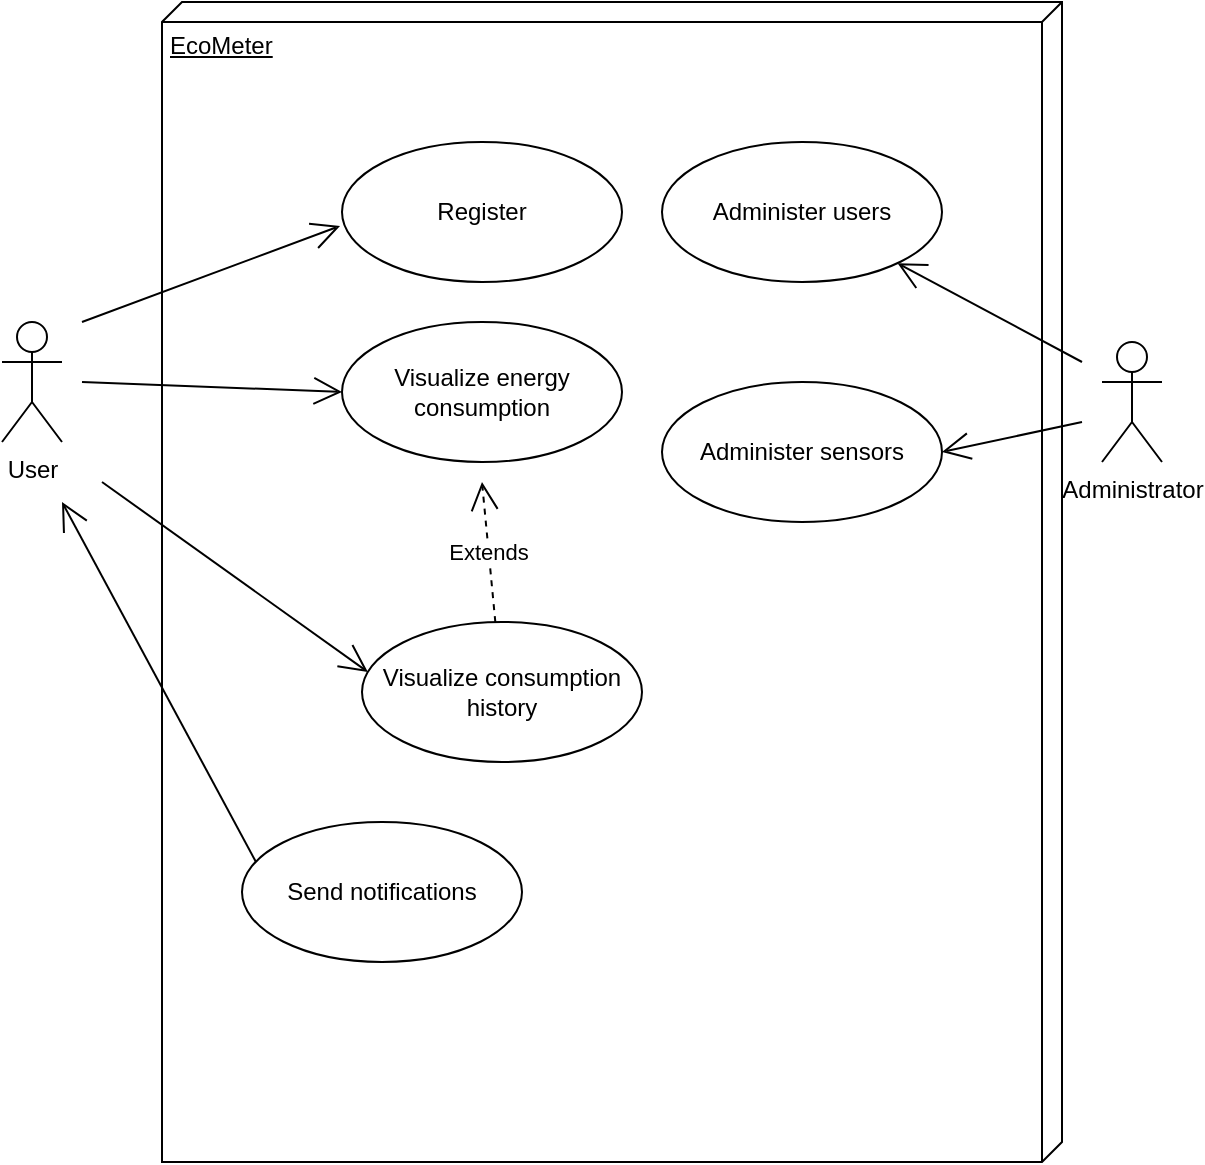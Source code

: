 <mxfile version="23.1.1" type="github" pages="4">
  <diagram name="Página-1" id="9p1yN0jeeB281-lw9D0t">
    <mxGraphModel dx="1434" dy="746" grid="1" gridSize="10" guides="1" tooltips="1" connect="1" arrows="1" fold="1" page="1" pageScale="1" pageWidth="827" pageHeight="1169" math="0" shadow="0">
      <root>
        <mxCell id="0" />
        <mxCell id="1" parent="0" />
        <mxCell id="OAP9CSuasoYouma8eWRJ-1" value="User" style="shape=umlActor;verticalLabelPosition=bottom;verticalAlign=top;html=1;" parent="1" vertex="1">
          <mxGeometry x="90" y="200" width="30" height="60" as="geometry" />
        </mxCell>
        <mxCell id="OAP9CSuasoYouma8eWRJ-2" value="Administrator" style="shape=umlActor;verticalLabelPosition=bottom;verticalAlign=top;html=1;" parent="1" vertex="1">
          <mxGeometry x="640" y="210" width="30" height="60" as="geometry" />
        </mxCell>
        <mxCell id="OAP9CSuasoYouma8eWRJ-4" value="EcoMeter" style="verticalAlign=top;align=left;spacingTop=8;spacingLeft=2;spacingRight=12;shape=cube;size=10;direction=south;fontStyle=4;html=1;whiteSpace=wrap;" parent="1" vertex="1">
          <mxGeometry x="170" y="40" width="450" height="580" as="geometry" />
        </mxCell>
        <mxCell id="OAP9CSuasoYouma8eWRJ-5" value="Register" style="ellipse;whiteSpace=wrap;html=1;" parent="1" vertex="1">
          <mxGeometry x="260" y="110" width="140" height="70" as="geometry" />
        </mxCell>
        <mxCell id="OAP9CSuasoYouma8eWRJ-7" value="Visualize energy consumption" style="ellipse;whiteSpace=wrap;html=1;" parent="1" vertex="1">
          <mxGeometry x="260" y="200" width="140" height="70" as="geometry" />
        </mxCell>
        <mxCell id="OAP9CSuasoYouma8eWRJ-11" value="" style="endArrow=open;endFill=1;endSize=12;html=1;rounded=0;entryX=-0.007;entryY=0.6;entryDx=0;entryDy=0;entryPerimeter=0;" parent="1" target="OAP9CSuasoYouma8eWRJ-5" edge="1">
          <mxGeometry width="160" relative="1" as="geometry">
            <mxPoint x="130" y="200" as="sourcePoint" />
            <mxPoint x="260" y="160" as="targetPoint" />
          </mxGeometry>
        </mxCell>
        <mxCell id="OAP9CSuasoYouma8eWRJ-12" value="" style="endArrow=open;endFill=1;endSize=12;html=1;rounded=0;entryX=0;entryY=0.5;entryDx=0;entryDy=0;" parent="1" target="OAP9CSuasoYouma8eWRJ-7" edge="1">
          <mxGeometry width="160" relative="1" as="geometry">
            <mxPoint x="130" y="230" as="sourcePoint" />
            <mxPoint x="250" y="230" as="targetPoint" />
          </mxGeometry>
        </mxCell>
        <mxCell id="OAP9CSuasoYouma8eWRJ-13" value="Administer users" style="ellipse;whiteSpace=wrap;html=1;" parent="1" vertex="1">
          <mxGeometry x="420" y="110" width="140" height="70" as="geometry" />
        </mxCell>
        <mxCell id="OAP9CSuasoYouma8eWRJ-14" value="" style="endArrow=open;endFill=1;endSize=12;html=1;rounded=0;" parent="1" target="OAP9CSuasoYouma8eWRJ-13" edge="1">
          <mxGeometry width="160" relative="1" as="geometry">
            <mxPoint x="630" y="220" as="sourcePoint" />
            <mxPoint x="650" y="250" as="targetPoint" />
          </mxGeometry>
        </mxCell>
        <mxCell id="OAP9CSuasoYouma8eWRJ-15" value="Visualize consumption history" style="ellipse;whiteSpace=wrap;html=1;" parent="1" vertex="1">
          <mxGeometry x="270" y="350" width="140" height="70" as="geometry" />
        </mxCell>
        <mxCell id="OAP9CSuasoYouma8eWRJ-16" value="" style="endArrow=open;endFill=1;endSize=12;html=1;rounded=0;entryX=0.021;entryY=0.357;entryDx=0;entryDy=0;entryPerimeter=0;" parent="1" target="OAP9CSuasoYouma8eWRJ-15" edge="1">
          <mxGeometry width="160" relative="1" as="geometry">
            <mxPoint x="140" y="280" as="sourcePoint" />
            <mxPoint x="260" y="280" as="targetPoint" />
          </mxGeometry>
        </mxCell>
        <mxCell id="OAP9CSuasoYouma8eWRJ-17" value="Send notifications" style="ellipse;whiteSpace=wrap;html=1;" parent="1" vertex="1">
          <mxGeometry x="210" y="450" width="140" height="70" as="geometry" />
        </mxCell>
        <mxCell id="OAP9CSuasoYouma8eWRJ-18" value="" style="endArrow=open;endFill=1;endSize=12;html=1;rounded=0;exitX=0.05;exitY=0.286;exitDx=0;exitDy=0;exitPerimeter=0;" parent="1" source="OAP9CSuasoYouma8eWRJ-17" edge="1">
          <mxGeometry width="160" relative="1" as="geometry">
            <mxPoint x="150" y="360" as="sourcePoint" />
            <mxPoint x="120" y="290" as="targetPoint" />
          </mxGeometry>
        </mxCell>
        <mxCell id="OAP9CSuasoYouma8eWRJ-19" value="Administer sensors" style="ellipse;whiteSpace=wrap;html=1;" parent="1" vertex="1">
          <mxGeometry x="420" y="230" width="140" height="70" as="geometry" />
        </mxCell>
        <mxCell id="OAP9CSuasoYouma8eWRJ-20" value="" style="endArrow=open;endFill=1;endSize=12;html=1;rounded=0;entryX=1;entryY=0.5;entryDx=0;entryDy=0;" parent="1" target="OAP9CSuasoYouma8eWRJ-19" edge="1">
          <mxGeometry width="160" relative="1" as="geometry">
            <mxPoint x="630" y="250" as="sourcePoint" />
            <mxPoint x="548" y="181" as="targetPoint" />
          </mxGeometry>
        </mxCell>
        <mxCell id="01qhFJlMPXRn9GOnCWOM-1" value="Extends" style="endArrow=open;endSize=12;dashed=1;html=1;rounded=0;" edge="1" parent="1" source="OAP9CSuasoYouma8eWRJ-15">
          <mxGeometry width="160" relative="1" as="geometry">
            <mxPoint x="330" y="160" as="sourcePoint" />
            <mxPoint x="330" y="280" as="targetPoint" />
          </mxGeometry>
        </mxCell>
      </root>
    </mxGraphModel>
  </diagram>
  <diagram id="PDxm0V0CPuH3smzRmviu" name="Página-2">
    <mxGraphModel dx="819" dy="426" grid="1" gridSize="10" guides="1" tooltips="1" connect="1" arrows="1" fold="1" page="1" pageScale="1" pageWidth="827" pageHeight="1169" math="0" shadow="0">
      <root>
        <mxCell id="0" />
        <mxCell id="1" parent="0" />
        <mxCell id="jMdErLy_lFQl9gpQ8zCP-1" value="EcoMeter" style="verticalAlign=top;align=left;spacingTop=8;spacingLeft=2;spacingRight=12;shape=cube;size=10;direction=south;fontStyle=4;html=1;whiteSpace=wrap;movable=1;resizable=1;rotatable=1;deletable=1;editable=1;locked=0;connectable=1;" parent="1" vertex="1">
          <mxGeometry x="151" y="30" width="526" height="470" as="geometry" />
        </mxCell>
        <mxCell id="jMdErLy_lFQl9gpQ8zCP-2" value="Database" style="shape=module;align=left;spacingLeft=20;align=center;verticalAlign=top;whiteSpace=wrap;html=1;" parent="1" vertex="1">
          <mxGeometry x="210" y="130" width="100" height="50" as="geometry" />
        </mxCell>
        <mxCell id="jMdErLy_lFQl9gpQ8zCP-3" value="Sensor" style="shape=module;align=left;spacingLeft=20;align=center;verticalAlign=top;whiteSpace=wrap;html=1;" parent="1" vertex="1">
          <mxGeometry x="500" y="130" width="100" height="50" as="geometry" />
        </mxCell>
        <mxCell id="jMdErLy_lFQl9gpQ8zCP-4" value="Web page" style="shape=module;align=left;spacingLeft=20;align=center;verticalAlign=top;whiteSpace=wrap;html=1;" parent="1" vertex="1">
          <mxGeometry x="210" y="340" width="100" height="50" as="geometry" />
        </mxCell>
        <mxCell id="jMdErLy_lFQl9gpQ8zCP-5" value="Account" style="shape=module;align=left;spacingLeft=20;align=center;verticalAlign=top;whiteSpace=wrap;html=1;" parent="1" vertex="1">
          <mxGeometry x="510" y="350" width="100" height="50" as="geometry" />
        </mxCell>
        <mxCell id="jMdErLy_lFQl9gpQ8zCP-6" value="" style="rounded=0;orthogonalLoop=1;jettySize=auto;html=1;endArrow=halfCircle;endFill=0;endSize=6;strokeWidth=1;sketch=0;exitX=0.11;exitY=0.54;exitDx=0;exitDy=0;exitPerimeter=0;" parent="1" source="jMdErLy_lFQl9gpQ8zCP-3" target="jMdErLy_lFQl9gpQ8zCP-8" edge="1">
          <mxGeometry relative="1" as="geometry">
            <mxPoint x="410" y="225" as="sourcePoint" />
          </mxGeometry>
        </mxCell>
        <mxCell id="jMdErLy_lFQl9gpQ8zCP-7" value="" style="rounded=0;orthogonalLoop=1;jettySize=auto;html=1;endArrow=oval;endFill=0;sketch=0;sourcePerimeterSpacing=0;targetPerimeterSpacing=0;endSize=10;exitX=1;exitY=0.5;exitDx=0;exitDy=0;" parent="1" source="jMdErLy_lFQl9gpQ8zCP-2" target="jMdErLy_lFQl9gpQ8zCP-8" edge="1">
          <mxGeometry relative="1" as="geometry">
            <mxPoint x="370" y="225" as="sourcePoint" />
          </mxGeometry>
        </mxCell>
        <mxCell id="jMdErLy_lFQl9gpQ8zCP-8" value="" style="ellipse;whiteSpace=wrap;html=1;align=center;aspect=fixed;fillColor=none;strokeColor=none;resizable=0;perimeter=centerPerimeter;rotatable=0;allowArrows=0;points=[];outlineConnect=1;" parent="1" vertex="1">
          <mxGeometry x="400" y="150" width="10" height="10" as="geometry" />
        </mxCell>
        <mxCell id="jMdErLy_lFQl9gpQ8zCP-9" value="" style="rounded=0;orthogonalLoop=1;jettySize=auto;html=1;endArrow=halfCircle;endFill=0;endSize=6;strokeWidth=1;sketch=0;exitX=0;exitY=0;exitDx=10;exitDy=0;exitPerimeter=0;" parent="1" source="jMdErLy_lFQl9gpQ8zCP-5" target="jMdErLy_lFQl9gpQ8zCP-11" edge="1">
          <mxGeometry relative="1" as="geometry">
            <mxPoint x="400" y="265" as="sourcePoint" />
          </mxGeometry>
        </mxCell>
        <mxCell id="jMdErLy_lFQl9gpQ8zCP-10" value="" style="rounded=0;orthogonalLoop=1;jettySize=auto;html=1;endArrow=oval;endFill=0;sketch=0;sourcePerimeterSpacing=0;targetPerimeterSpacing=0;endSize=10;exitX=1;exitY=1;exitDx=0;exitDy=0;" parent="1" source="jMdErLy_lFQl9gpQ8zCP-2" target="jMdErLy_lFQl9gpQ8zCP-11" edge="1">
          <mxGeometry relative="1" as="geometry">
            <mxPoint x="360" y="265" as="sourcePoint" />
          </mxGeometry>
        </mxCell>
        <mxCell id="jMdErLy_lFQl9gpQ8zCP-11" value="" style="ellipse;whiteSpace=wrap;html=1;align=center;aspect=fixed;fillColor=none;strokeColor=none;resizable=0;perimeter=centerPerimeter;rotatable=0;allowArrows=0;points=[];outlineConnect=1;" parent="1" vertex="1">
          <mxGeometry x="390" y="270" width="10" height="10" as="geometry" />
        </mxCell>
        <mxCell id="jMdErLy_lFQl9gpQ8zCP-12" value="Sensor readings" style="text;html=1;strokeColor=none;fillColor=none;align=center;verticalAlign=middle;whiteSpace=wrap;rounded=0;" parent="1" vertex="1">
          <mxGeometry x="375" y="110" width="60" height="30" as="geometry" />
        </mxCell>
        <mxCell id="jMdErLy_lFQl9gpQ8zCP-13" value="" style="rounded=0;orthogonalLoop=1;jettySize=auto;html=1;endArrow=halfCircle;endFill=0;endSize=6;strokeWidth=1;sketch=0;exitX=1;exitY=0.5;exitDx=0;exitDy=0;" parent="1" source="jMdErLy_lFQl9gpQ8zCP-4" target="jMdErLy_lFQl9gpQ8zCP-15" edge="1">
          <mxGeometry relative="1" as="geometry">
            <mxPoint x="410" y="455" as="sourcePoint" />
          </mxGeometry>
        </mxCell>
        <mxCell id="jMdErLy_lFQl9gpQ8zCP-14" value="" style="rounded=0;orthogonalLoop=1;jettySize=auto;html=1;endArrow=oval;endFill=0;sketch=0;sourcePerimeterSpacing=0;targetPerimeterSpacing=0;endSize=10;exitX=0.13;exitY=0.6;exitDx=0;exitDy=0;exitPerimeter=0;" parent="1" source="jMdErLy_lFQl9gpQ8zCP-5" target="jMdErLy_lFQl9gpQ8zCP-15" edge="1">
          <mxGeometry relative="1" as="geometry">
            <mxPoint x="370" y="455" as="sourcePoint" />
          </mxGeometry>
        </mxCell>
        <mxCell id="jMdErLy_lFQl9gpQ8zCP-15" value="" style="ellipse;whiteSpace=wrap;html=1;align=center;aspect=fixed;fillColor=none;strokeColor=none;resizable=0;perimeter=centerPerimeter;rotatable=0;allowArrows=0;points=[];outlineConnect=1;" parent="1" vertex="1">
          <mxGeometry x="403.5" y="370" width="10" height="10" as="geometry" />
        </mxCell>
        <mxCell id="jMdErLy_lFQl9gpQ8zCP-16" value="" style="rounded=0;orthogonalLoop=1;jettySize=auto;html=1;endArrow=halfCircle;endFill=0;endSize=6;strokeWidth=1;sketch=0;exitX=0.5;exitY=1;exitDx=0;exitDy=0;" parent="1" source="jMdErLy_lFQl9gpQ8zCP-2" target="jMdErLy_lFQl9gpQ8zCP-18" edge="1">
          <mxGeometry relative="1" as="geometry">
            <mxPoint x="280" y="285" as="sourcePoint" />
          </mxGeometry>
        </mxCell>
        <mxCell id="jMdErLy_lFQl9gpQ8zCP-17" value="" style="rounded=0;orthogonalLoop=1;jettySize=auto;html=1;endArrow=oval;endFill=0;sketch=0;sourcePerimeterSpacing=0;targetPerimeterSpacing=0;endSize=10;exitX=0.5;exitY=0;exitDx=0;exitDy=0;" parent="1" source="jMdErLy_lFQl9gpQ8zCP-4" target="jMdErLy_lFQl9gpQ8zCP-18" edge="1">
          <mxGeometry relative="1" as="geometry">
            <mxPoint x="240" y="285" as="sourcePoint" />
          </mxGeometry>
        </mxCell>
        <mxCell id="jMdErLy_lFQl9gpQ8zCP-18" value="" style="ellipse;whiteSpace=wrap;html=1;align=center;aspect=fixed;fillColor=none;strokeColor=none;resizable=0;perimeter=centerPerimeter;rotatable=0;allowArrows=0;points=[];outlineConnect=1;" parent="1" vertex="1">
          <mxGeometry x="255" y="260" width="10" height="10" as="geometry" />
        </mxCell>
        <mxCell id="jMdErLy_lFQl9gpQ8zCP-19" value="Account details" style="text;html=1;strokeColor=none;fillColor=none;align=center;verticalAlign=middle;whiteSpace=wrap;rounded=0;" parent="1" vertex="1">
          <mxGeometry x="390" y="230" width="60" height="30" as="geometry" />
        </mxCell>
        <mxCell id="jMdErLy_lFQl9gpQ8zCP-20" value="Send data to dashboards" style="text;html=1;strokeColor=none;fillColor=none;align=center;verticalAlign=middle;whiteSpace=wrap;rounded=0;" parent="1" vertex="1">
          <mxGeometry x="265" y="250" width="60" height="30" as="geometry" />
        </mxCell>
        <mxCell id="jMdErLy_lFQl9gpQ8zCP-21" value="Show dashboards" style="text;html=1;strokeColor=none;fillColor=none;align=center;verticalAlign=middle;whiteSpace=wrap;rounded=0;" parent="1" vertex="1">
          <mxGeometry x="378.5" y="330" width="60" height="30" as="geometry" />
        </mxCell>
      </root>
    </mxGraphModel>
  </diagram>
  <diagram id="_CA1UFkVt5cMjfk0Cdv5" name="Página-3">
    <mxGraphModel dx="1434" dy="746" grid="1" gridSize="10" guides="1" tooltips="1" connect="1" arrows="1" fold="1" page="1" pageScale="1" pageWidth="827" pageHeight="1169" math="0" shadow="0">
      <root>
        <mxCell id="0" />
        <mxCell id="1" parent="0" />
        <mxCell id="aAQqQeoy6USg3mVX8jN8-1" value="User" style="swimlane;fontStyle=1;align=center;verticalAlign=top;childLayout=stackLayout;horizontal=1;startSize=26;horizontalStack=0;resizeParent=1;resizeParentMax=0;resizeLast=0;collapsible=1;marginBottom=0;whiteSpace=wrap;html=1;" vertex="1" parent="1">
          <mxGeometry x="110" y="120" width="160" height="268" as="geometry" />
        </mxCell>
        <mxCell id="aAQqQeoy6USg3mVX8jN8-43" value="+ Id: int" style="text;strokeColor=none;fillColor=none;align=left;verticalAlign=top;spacingLeft=4;spacingRight=4;overflow=hidden;rotatable=0;points=[[0,0.5],[1,0.5]];portConstraint=eastwest;whiteSpace=wrap;html=1;" vertex="1" parent="aAQqQeoy6USg3mVX8jN8-1">
          <mxGeometry y="26" width="160" height="26" as="geometry" />
        </mxCell>
        <mxCell id="aAQqQeoy6USg3mVX8jN8-2" value="+ Name: string&lt;br&gt;" style="text;strokeColor=none;fillColor=none;align=left;verticalAlign=top;spacingLeft=4;spacingRight=4;overflow=hidden;rotatable=0;points=[[0,0.5],[1,0.5]];portConstraint=eastwest;whiteSpace=wrap;html=1;" vertex="1" parent="aAQqQeoy6USg3mVX8jN8-1">
          <mxGeometry y="52" width="160" height="26" as="geometry" />
        </mxCell>
        <mxCell id="aAQqQeoy6USg3mVX8jN8-6" value="+ Email: varchar" style="text;strokeColor=none;fillColor=none;align=left;verticalAlign=top;spacingLeft=4;spacingRight=4;overflow=hidden;rotatable=0;points=[[0,0.5],[1,0.5]];portConstraint=eastwest;whiteSpace=wrap;html=1;" vertex="1" parent="aAQqQeoy6USg3mVX8jN8-1">
          <mxGeometry y="78" width="160" height="26" as="geometry" />
        </mxCell>
        <mxCell id="aAQqQeoy6USg3mVX8jN8-5" value="+ Password: varchar" style="text;strokeColor=none;fillColor=none;align=left;verticalAlign=top;spacingLeft=4;spacingRight=4;overflow=hidden;rotatable=0;points=[[0,0.5],[1,0.5]];portConstraint=eastwest;whiteSpace=wrap;html=1;" vertex="1" parent="aAQqQeoy6USg3mVX8jN8-1">
          <mxGeometry y="104" width="160" height="26" as="geometry" />
        </mxCell>
        <mxCell id="aAQqQeoy6USg3mVX8jN8-66" value="+ idRol" style="text;strokeColor=none;fillColor=none;align=left;verticalAlign=top;spacingLeft=4;spacingRight=4;overflow=hidden;rotatable=0;points=[[0,0.5],[1,0.5]];portConstraint=eastwest;whiteSpace=wrap;html=1;" vertex="1" parent="aAQqQeoy6USg3mVX8jN8-1">
          <mxGeometry y="130" width="160" height="26" as="geometry" />
        </mxCell>
        <mxCell id="aAQqQeoy6USg3mVX8jN8-3" value="" style="line;strokeWidth=1;fillColor=none;align=left;verticalAlign=middle;spacingTop=-1;spacingLeft=3;spacingRight=3;rotatable=0;labelPosition=right;points=[];portConstraint=eastwest;strokeColor=inherit;" vertex="1" parent="aAQqQeoy6USg3mVX8jN8-1">
          <mxGeometry y="156" width="160" height="8" as="geometry" />
        </mxCell>
        <mxCell id="aAQqQeoy6USg3mVX8jN8-4" value="+ register()" style="text;strokeColor=none;fillColor=none;align=left;verticalAlign=top;spacingLeft=4;spacingRight=4;overflow=hidden;rotatable=0;points=[[0,0.5],[1,0.5]];portConstraint=eastwest;whiteSpace=wrap;html=1;" vertex="1" parent="aAQqQeoy6USg3mVX8jN8-1">
          <mxGeometry y="164" width="160" height="26" as="geometry" />
        </mxCell>
        <mxCell id="aAQqQeoy6USg3mVX8jN8-8" value="+ login()" style="text;strokeColor=none;fillColor=none;align=left;verticalAlign=top;spacingLeft=4;spacingRight=4;overflow=hidden;rotatable=0;points=[[0,0.5],[1,0.5]];portConstraint=eastwest;whiteSpace=wrap;html=1;" vertex="1" parent="aAQqQeoy6USg3mVX8jN8-1">
          <mxGeometry y="190" width="160" height="26" as="geometry" />
        </mxCell>
        <mxCell id="aAQqQeoy6USg3mVX8jN8-7" value="+ viewDashboard()" style="text;strokeColor=none;fillColor=none;align=left;verticalAlign=top;spacingLeft=4;spacingRight=4;overflow=hidden;rotatable=0;points=[[0,0.5],[1,0.5]];portConstraint=eastwest;whiteSpace=wrap;html=1;" vertex="1" parent="aAQqQeoy6USg3mVX8jN8-1">
          <mxGeometry y="216" width="160" height="26" as="geometry" />
        </mxCell>
        <mxCell id="aAQqQeoy6USg3mVX8jN8-70" value="+ selectRol()" style="text;strokeColor=none;fillColor=none;align=left;verticalAlign=top;spacingLeft=4;spacingRight=4;overflow=hidden;rotatable=0;points=[[0,0.5],[1,0.5]];portConstraint=eastwest;whiteSpace=wrap;html=1;" vertex="1" parent="aAQqQeoy6USg3mVX8jN8-1">
          <mxGeometry y="242" width="160" height="26" as="geometry" />
        </mxCell>
        <mxCell id="aAQqQeoy6USg3mVX8jN8-13" value="Sensors" style="swimlane;fontStyle=1;align=center;verticalAlign=top;childLayout=stackLayout;horizontal=1;startSize=26;horizontalStack=0;resizeParent=1;resizeParentMax=0;resizeLast=0;collapsible=1;marginBottom=0;whiteSpace=wrap;html=1;" vertex="1" parent="1">
          <mxGeometry x="430" y="138" width="160" height="164" as="geometry" />
        </mxCell>
        <mxCell id="aAQqQeoy6USg3mVX8jN8-14" value="+ Id : int" style="text;strokeColor=none;fillColor=none;align=left;verticalAlign=top;spacingLeft=4;spacingRight=4;overflow=hidden;rotatable=0;points=[[0,0.5],[1,0.5]];portConstraint=eastwest;whiteSpace=wrap;html=1;" vertex="1" parent="aAQqQeoy6USg3mVX8jN8-13">
          <mxGeometry y="26" width="160" height="26" as="geometry" />
        </mxCell>
        <mxCell id="aAQqQeoy6USg3mVX8jN8-18" value="+ Name: string" style="text;strokeColor=none;fillColor=none;align=left;verticalAlign=top;spacingLeft=4;spacingRight=4;overflow=hidden;rotatable=0;points=[[0,0.5],[1,0.5]];portConstraint=eastwest;whiteSpace=wrap;html=1;" vertex="1" parent="aAQqQeoy6USg3mVX8jN8-13">
          <mxGeometry y="52" width="160" height="26" as="geometry" />
        </mxCell>
        <mxCell id="aAQqQeoy6USg3mVX8jN8-19" value="+ idLocation: string" style="text;strokeColor=none;fillColor=none;align=left;verticalAlign=top;spacingLeft=4;spacingRight=4;overflow=hidden;rotatable=0;points=[[0,0.5],[1,0.5]];portConstraint=eastwest;whiteSpace=wrap;html=1;" vertex="1" parent="aAQqQeoy6USg3mVX8jN8-13">
          <mxGeometry y="78" width="160" height="26" as="geometry" />
        </mxCell>
        <mxCell id="aAQqQeoy6USg3mVX8jN8-45" value="+ userId: int" style="text;strokeColor=none;fillColor=none;align=left;verticalAlign=top;spacingLeft=4;spacingRight=4;overflow=hidden;rotatable=0;points=[[0,0.5],[1,0.5]];portConstraint=eastwest;whiteSpace=wrap;html=1;" vertex="1" parent="aAQqQeoy6USg3mVX8jN8-13">
          <mxGeometry y="104" width="160" height="26" as="geometry" />
        </mxCell>
        <mxCell id="aAQqQeoy6USg3mVX8jN8-15" value="" style="line;strokeWidth=1;fillColor=none;align=left;verticalAlign=middle;spacingTop=-1;spacingLeft=3;spacingRight=3;rotatable=0;labelPosition=right;points=[];portConstraint=eastwest;strokeColor=inherit;" vertex="1" parent="aAQqQeoy6USg3mVX8jN8-13">
          <mxGeometry y="130" width="160" height="8" as="geometry" />
        </mxCell>
        <mxCell id="aAQqQeoy6USg3mVX8jN8-16" value="+ sendData()" style="text;strokeColor=none;fillColor=none;align=left;verticalAlign=top;spacingLeft=4;spacingRight=4;overflow=hidden;rotatable=0;points=[[0,0.5],[1,0.5]];portConstraint=eastwest;whiteSpace=wrap;html=1;" vertex="1" parent="aAQqQeoy6USg3mVX8jN8-13">
          <mxGeometry y="138" width="160" height="26" as="geometry" />
        </mxCell>
        <mxCell id="aAQqQeoy6USg3mVX8jN8-20" style="edgeStyle=orthogonalEdgeStyle;rounded=0;orthogonalLoop=1;jettySize=auto;html=1;exitX=1;exitY=0.5;exitDx=0;exitDy=0;entryX=0;entryY=0.087;entryDx=0;entryDy=0;entryPerimeter=0;endArrow=none;endFill=0;" edge="1" parent="1" source="aAQqQeoy6USg3mVX8jN8-42" target="aAQqQeoy6USg3mVX8jN8-13">
          <mxGeometry relative="1" as="geometry" />
        </mxCell>
        <mxCell id="aAQqQeoy6USg3mVX8jN8-22" value="1" style="text;html=1;strokeColor=none;fillColor=none;align=center;verticalAlign=middle;whiteSpace=wrap;rounded=0;" vertex="1" parent="1">
          <mxGeometry x="270" y="130" width="60" height="30" as="geometry" />
        </mxCell>
        <mxCell id="aAQqQeoy6USg3mVX8jN8-23" value="1" style="text;html=1;strokeColor=none;fillColor=none;align=center;verticalAlign=middle;whiteSpace=wrap;rounded=0;" vertex="1" parent="1">
          <mxGeometry x="380" y="230" width="60" height="30" as="geometry" />
        </mxCell>
        <mxCell id="aAQqQeoy6USg3mVX8jN8-32" value="dataSensor" style="swimlane;fontStyle=1;align=center;verticalAlign=top;childLayout=stackLayout;horizontal=1;startSize=26;horizontalStack=0;resizeParent=1;resizeParentMax=0;resizeLast=0;collapsible=1;marginBottom=0;whiteSpace=wrap;html=1;" vertex="1" parent="1">
          <mxGeometry x="740" y="138" width="160" height="164" as="geometry" />
        </mxCell>
        <mxCell id="aAQqQeoy6USg3mVX8jN8-33" value="+ kwh: float" style="text;strokeColor=none;fillColor=none;align=left;verticalAlign=top;spacingLeft=4;spacingRight=4;overflow=hidden;rotatable=0;points=[[0,0.5],[1,0.5]];portConstraint=eastwest;whiteSpace=wrap;html=1;" vertex="1" parent="aAQqQeoy6USg3mVX8jN8-32">
          <mxGeometry y="26" width="160" height="26" as="geometry" />
        </mxCell>
        <mxCell id="aAQqQeoy6USg3mVX8jN8-34" value="+ date: datetime" style="text;strokeColor=none;fillColor=none;align=left;verticalAlign=top;spacingLeft=4;spacingRight=4;overflow=hidden;rotatable=0;points=[[0,0.5],[1,0.5]];portConstraint=eastwest;whiteSpace=wrap;html=1;" vertex="1" parent="aAQqQeoy6USg3mVX8jN8-32">
          <mxGeometry y="52" width="160" height="26" as="geometry" />
        </mxCell>
        <mxCell id="aAQqQeoy6USg3mVX8jN8-46" value="+ IdSensors: int" style="text;strokeColor=none;fillColor=none;align=left;verticalAlign=top;spacingLeft=4;spacingRight=4;overflow=hidden;rotatable=0;points=[[0,0.5],[1,0.5]];portConstraint=eastwest;whiteSpace=wrap;html=1;" vertex="1" parent="aAQqQeoy6USg3mVX8jN8-32">
          <mxGeometry y="78" width="160" height="26" as="geometry" />
        </mxCell>
        <mxCell id="aAQqQeoy6USg3mVX8jN8-36" value="" style="line;strokeWidth=1;fillColor=none;align=left;verticalAlign=middle;spacingTop=-1;spacingLeft=3;spacingRight=3;rotatable=0;labelPosition=right;points=[];portConstraint=eastwest;strokeColor=inherit;" vertex="1" parent="aAQqQeoy6USg3mVX8jN8-32">
          <mxGeometry y="104" width="160" height="8" as="geometry" />
        </mxCell>
        <mxCell id="aAQqQeoy6USg3mVX8jN8-37" value="+ calculateKwh()" style="text;strokeColor=none;fillColor=none;align=left;verticalAlign=top;spacingLeft=4;spacingRight=4;overflow=hidden;rotatable=0;points=[[0,0.5],[1,0.5]];portConstraint=eastwest;whiteSpace=wrap;html=1;" vertex="1" parent="aAQqQeoy6USg3mVX8jN8-32">
          <mxGeometry y="112" width="160" height="26" as="geometry" />
        </mxCell>
        <mxCell id="aAQqQeoy6USg3mVX8jN8-41" value="+ filterDate()" style="text;strokeColor=none;fillColor=none;align=left;verticalAlign=top;spacingLeft=4;spacingRight=4;overflow=hidden;rotatable=0;points=[[0,0.5],[1,0.5]];portConstraint=eastwest;whiteSpace=wrap;html=1;" vertex="1" parent="aAQqQeoy6USg3mVX8jN8-32">
          <mxGeometry y="138" width="160" height="26" as="geometry" />
        </mxCell>
        <mxCell id="aAQqQeoy6USg3mVX8jN8-38" style="edgeStyle=orthogonalEdgeStyle;rounded=0;orthogonalLoop=1;jettySize=auto;html=1;exitX=0;exitY=0.5;exitDx=0;exitDy=0;entryX=1.006;entryY=0.109;entryDx=0;entryDy=0;entryPerimeter=0;endArrow=none;endFill=0;" edge="1" parent="1" source="aAQqQeoy6USg3mVX8jN8-46" target="aAQqQeoy6USg3mVX8jN8-13">
          <mxGeometry relative="1" as="geometry" />
        </mxCell>
        <mxCell id="aAQqQeoy6USg3mVX8jN8-39" value="0" style="text;html=1;strokeColor=none;fillColor=none;align=center;verticalAlign=middle;whiteSpace=wrap;rounded=0;" vertex="1" parent="1">
          <mxGeometry x="590" y="130" width="60" height="30" as="geometry" />
        </mxCell>
        <mxCell id="aAQqQeoy6USg3mVX8jN8-40" value="1" style="text;html=1;strokeColor=none;fillColor=none;align=center;verticalAlign=middle;whiteSpace=wrap;rounded=0;" vertex="1" parent="1">
          <mxGeometry x="680" y="200" width="60" height="30" as="geometry" />
        </mxCell>
        <mxCell id="aAQqQeoy6USg3mVX8jN8-44" style="edgeStyle=orthogonalEdgeStyle;rounded=0;orthogonalLoop=1;jettySize=auto;html=1;exitX=1;exitY=0.5;exitDx=0;exitDy=0;entryX=0;entryY=0.5;entryDx=0;entryDy=0;endArrow=none;endFill=0;" edge="1" parent="1" source="aAQqQeoy6USg3mVX8jN8-43" target="aAQqQeoy6USg3mVX8jN8-45">
          <mxGeometry relative="1" as="geometry" />
        </mxCell>
        <mxCell id="aAQqQeoy6USg3mVX8jN8-51" value="Location" style="swimlane;fontStyle=0;childLayout=stackLayout;horizontal=1;startSize=26;fillColor=none;horizontalStack=0;resizeParent=1;resizeParentMax=0;resizeLast=0;collapsible=1;marginBottom=0;whiteSpace=wrap;html=1;" vertex="1" parent="1">
          <mxGeometry x="680" y="350" width="140" height="78" as="geometry" />
        </mxCell>
        <mxCell id="aAQqQeoy6USg3mVX8jN8-52" value="+ id: int" style="text;strokeColor=none;fillColor=none;align=left;verticalAlign=top;spacingLeft=4;spacingRight=4;overflow=hidden;rotatable=0;points=[[0,0.5],[1,0.5]];portConstraint=eastwest;whiteSpace=wrap;html=1;" vertex="1" parent="aAQqQeoy6USg3mVX8jN8-51">
          <mxGeometry y="26" width="140" height="26" as="geometry" />
        </mxCell>
        <mxCell id="aAQqQeoy6USg3mVX8jN8-53" value="+ name: string" style="text;strokeColor=none;fillColor=none;align=left;verticalAlign=top;spacingLeft=4;spacingRight=4;overflow=hidden;rotatable=0;points=[[0,0.5],[1,0.5]];portConstraint=eastwest;whiteSpace=wrap;html=1;" vertex="1" parent="aAQqQeoy6USg3mVX8jN8-51">
          <mxGeometry y="52" width="140" height="26" as="geometry" />
        </mxCell>
        <mxCell id="aAQqQeoy6USg3mVX8jN8-56" style="edgeStyle=orthogonalEdgeStyle;rounded=0;orthogonalLoop=1;jettySize=auto;html=1;exitX=0;exitY=0.5;exitDx=0;exitDy=0;entryX=1;entryY=0.5;entryDx=0;entryDy=0;endArrow=none;endFill=0;" edge="1" parent="1" source="aAQqQeoy6USg3mVX8jN8-52" target="aAQqQeoy6USg3mVX8jN8-19">
          <mxGeometry relative="1" as="geometry" />
        </mxCell>
        <mxCell id="aAQqQeoy6USg3mVX8jN8-60" value="0" style="text;html=1;strokeColor=none;fillColor=none;align=center;verticalAlign=middle;whiteSpace=wrap;rounded=0;" vertex="1" parent="1">
          <mxGeometry x="630" y="360" width="60" height="30" as="geometry" />
        </mxCell>
        <mxCell id="aAQqQeoy6USg3mVX8jN8-61" value="0" style="text;html=1;strokeColor=none;fillColor=none;align=center;verticalAlign=middle;whiteSpace=wrap;rounded=0;" vertex="1" parent="1">
          <mxGeometry x="590" y="200" width="60" height="30" as="geometry" />
        </mxCell>
        <mxCell id="aAQqQeoy6USg3mVX8jN8-67" style="edgeStyle=orthogonalEdgeStyle;rounded=0;orthogonalLoop=1;jettySize=auto;html=1;exitX=0;exitY=0.25;exitDx=0;exitDy=0;entryX=1;entryY=0.5;entryDx=0;entryDy=0;endArrow=none;endFill=0;" edge="1" parent="1" source="aAQqQeoy6USg3mVX8jN8-62" target="aAQqQeoy6USg3mVX8jN8-66">
          <mxGeometry relative="1" as="geometry" />
        </mxCell>
        <mxCell id="aAQqQeoy6USg3mVX8jN8-62" value="Rol" style="swimlane;fontStyle=0;childLayout=stackLayout;horizontal=1;startSize=26;fillColor=none;horizontalStack=0;resizeParent=1;resizeParentMax=0;resizeLast=0;collapsible=1;marginBottom=0;whiteSpace=wrap;html=1;" vertex="1" parent="1">
          <mxGeometry x="380" y="420" width="140" height="78" as="geometry" />
        </mxCell>
        <mxCell id="aAQqQeoy6USg3mVX8jN8-63" value="+ id: int" style="text;strokeColor=none;fillColor=none;align=left;verticalAlign=top;spacingLeft=4;spacingRight=4;overflow=hidden;rotatable=0;points=[[0,0.5],[1,0.5]];portConstraint=eastwest;whiteSpace=wrap;html=1;" vertex="1" parent="aAQqQeoy6USg3mVX8jN8-62">
          <mxGeometry y="26" width="140" height="26" as="geometry" />
        </mxCell>
        <mxCell id="aAQqQeoy6USg3mVX8jN8-64" value="+ rolName: string" style="text;strokeColor=none;fillColor=none;align=left;verticalAlign=top;spacingLeft=4;spacingRight=4;overflow=hidden;rotatable=0;points=[[0,0.5],[1,0.5]];portConstraint=eastwest;whiteSpace=wrap;html=1;" vertex="1" parent="aAQqQeoy6USg3mVX8jN8-62">
          <mxGeometry y="52" width="140" height="26" as="geometry" />
        </mxCell>
        <mxCell id="aAQqQeoy6USg3mVX8jN8-68" value="1" style="text;html=1;strokeColor=none;fillColor=none;align=center;verticalAlign=middle;whiteSpace=wrap;rounded=0;" vertex="1" parent="1">
          <mxGeometry x="270" y="240" width="60" height="30" as="geometry" />
        </mxCell>
        <mxCell id="aAQqQeoy6USg3mVX8jN8-69" value="0" style="text;html=1;strokeColor=none;fillColor=none;align=center;verticalAlign=middle;whiteSpace=wrap;rounded=0;" vertex="1" parent="1">
          <mxGeometry x="320" y="410" width="60" height="30" as="geometry" />
        </mxCell>
      </root>
    </mxGraphModel>
  </diagram>
  <diagram id="i-Enk_0VMBHc6GXzYoKI" name="Página-4">
    <mxGraphModel dx="1434" dy="746" grid="1" gridSize="10" guides="1" tooltips="1" connect="1" arrows="1" fold="1" page="1" pageScale="1" pageWidth="827" pageHeight="1169" math="0" shadow="0">
      <root>
        <mxCell id="0" />
        <mxCell id="1" parent="0" />
        <mxCell id="V-FxGmPj_K_Vh0X6t-ZL-3" value="Register account" style="html=1;whiteSpace=wrap;" vertex="1" parent="1">
          <mxGeometry x="340" y="100" width="110" height="50" as="geometry" />
        </mxCell>
        <mxCell id="V-FxGmPj_K_Vh0X6t-ZL-4" value="Invalid username and password" style="html=1;whiteSpace=wrap;" vertex="1" parent="1">
          <mxGeometry x="340" y="350" width="110" height="50" as="geometry" />
        </mxCell>
        <mxCell id="V-FxGmPj_K_Vh0X6t-ZL-8" value="" style="ellipse;html=1;shape=startState;fillColor=#000000;strokeColor=#ff0000;" vertex="1" parent="1">
          <mxGeometry x="380" width="30" height="30" as="geometry" />
        </mxCell>
        <mxCell id="V-FxGmPj_K_Vh0X6t-ZL-9" value="" style="edgeStyle=orthogonalEdgeStyle;html=1;verticalAlign=bottom;endArrow=open;endSize=8;strokeColor=#ff0000;rounded=0;" edge="1" source="V-FxGmPj_K_Vh0X6t-ZL-8" parent="1">
          <mxGeometry relative="1" as="geometry">
            <mxPoint x="395" y="90" as="targetPoint" />
          </mxGeometry>
        </mxCell>
        <mxCell id="V-FxGmPj_K_Vh0X6t-ZL-13" style="edgeStyle=orthogonalEdgeStyle;rounded=0;orthogonalLoop=1;jettySize=auto;html=1;exitX=1;exitY=0.5;exitDx=0;exitDy=0;exitPerimeter=0;" edge="1" parent="1" source="V-FxGmPj_K_Vh0X6t-ZL-11">
          <mxGeometry relative="1" as="geometry">
            <mxPoint x="540" y="235" as="targetPoint" />
          </mxGeometry>
        </mxCell>
        <mxCell id="V-FxGmPj_K_Vh0X6t-ZL-11" value="" style="strokeWidth=2;html=1;shape=mxgraph.flowchart.decision;whiteSpace=wrap;" vertex="1" parent="1">
          <mxGeometry x="372.5" y="210" width="45" height="50" as="geometry" />
        </mxCell>
        <mxCell id="V-FxGmPj_K_Vh0X6t-ZL-12" style="edgeStyle=orthogonalEdgeStyle;rounded=0;orthogonalLoop=1;jettySize=auto;html=1;exitX=0.5;exitY=1;exitDx=0;exitDy=0;entryX=0.5;entryY=0;entryDx=0;entryDy=0;entryPerimeter=0;" edge="1" parent="1" source="V-FxGmPj_K_Vh0X6t-ZL-3" target="V-FxGmPj_K_Vh0X6t-ZL-11">
          <mxGeometry relative="1" as="geometry" />
        </mxCell>
        <mxCell id="V-FxGmPj_K_Vh0X6t-ZL-14" value="Show dashboards" style="html=1;whiteSpace=wrap;" vertex="1" parent="1">
          <mxGeometry x="550" y="210" width="110" height="50" as="geometry" />
        </mxCell>
        <mxCell id="V-FxGmPj_K_Vh0X6t-ZL-15" value="Valid username" style="text;html=1;strokeColor=none;fillColor=none;align=center;verticalAlign=middle;whiteSpace=wrap;rounded=0;" vertex="1" parent="1">
          <mxGeometry x="440" y="200" width="60" height="30" as="geometry" />
        </mxCell>
        <mxCell id="V-FxGmPj_K_Vh0X6t-ZL-16" value="Yes" style="text;html=1;strokeColor=none;fillColor=none;align=center;verticalAlign=middle;whiteSpace=wrap;rounded=0;" vertex="1" parent="1">
          <mxGeometry x="440" y="240" width="60" height="30" as="geometry" />
        </mxCell>
      </root>
    </mxGraphModel>
  </diagram>
</mxfile>
